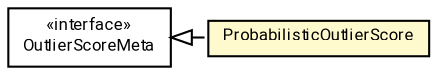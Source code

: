 #!/usr/local/bin/dot
#
# Class diagram 
# Generated by UMLGraph version R5_7_2-60-g0e99a6 (http://www.spinellis.gr/umlgraph/)
#

digraph G {
	graph [fontnames="svg"]
	edge [fontname="Roboto",fontsize=7,labelfontname="Roboto",labelfontsize=7,color="black"];
	node [fontname="Roboto",fontcolor="black",fontsize=8,shape=plaintext,margin=0,width=0,height=0];
	nodesep=0.15;
	ranksep=0.25;
	rankdir=LR;
	// de.lmu.ifi.dbs.elki.result.outlier.OutlierScoreMeta
	c8417464 [label=<<table title="de.lmu.ifi.dbs.elki.result.outlier.OutlierScoreMeta" border="0" cellborder="1" cellspacing="0" cellpadding="2" href="OutlierScoreMeta.html" target="_parent">
		<tr><td><table border="0" cellspacing="0" cellpadding="1">
		<tr><td align="center" balign="center"> &#171;interface&#187; </td></tr>
		<tr><td align="center" balign="center"> <font face="Roboto">OutlierScoreMeta</font> </td></tr>
		</table></td></tr>
		</table>>, URL="OutlierScoreMeta.html"];
	// de.lmu.ifi.dbs.elki.result.outlier.ProbabilisticOutlierScore
	c8417467 [label=<<table title="de.lmu.ifi.dbs.elki.result.outlier.ProbabilisticOutlierScore" border="0" cellborder="1" cellspacing="0" cellpadding="2" bgcolor="lemonChiffon" href="ProbabilisticOutlierScore.html" target="_parent">
		<tr><td><table border="0" cellspacing="0" cellpadding="1">
		<tr><td align="center" balign="center"> <font face="Roboto">ProbabilisticOutlierScore</font> </td></tr>
		</table></td></tr>
		</table>>, URL="ProbabilisticOutlierScore.html"];
	// de.lmu.ifi.dbs.elki.result.outlier.ProbabilisticOutlierScore implements de.lmu.ifi.dbs.elki.result.outlier.OutlierScoreMeta
	c8417464 -> c8417467 [arrowtail=empty,style=dashed,dir=back,weight=9];
}

